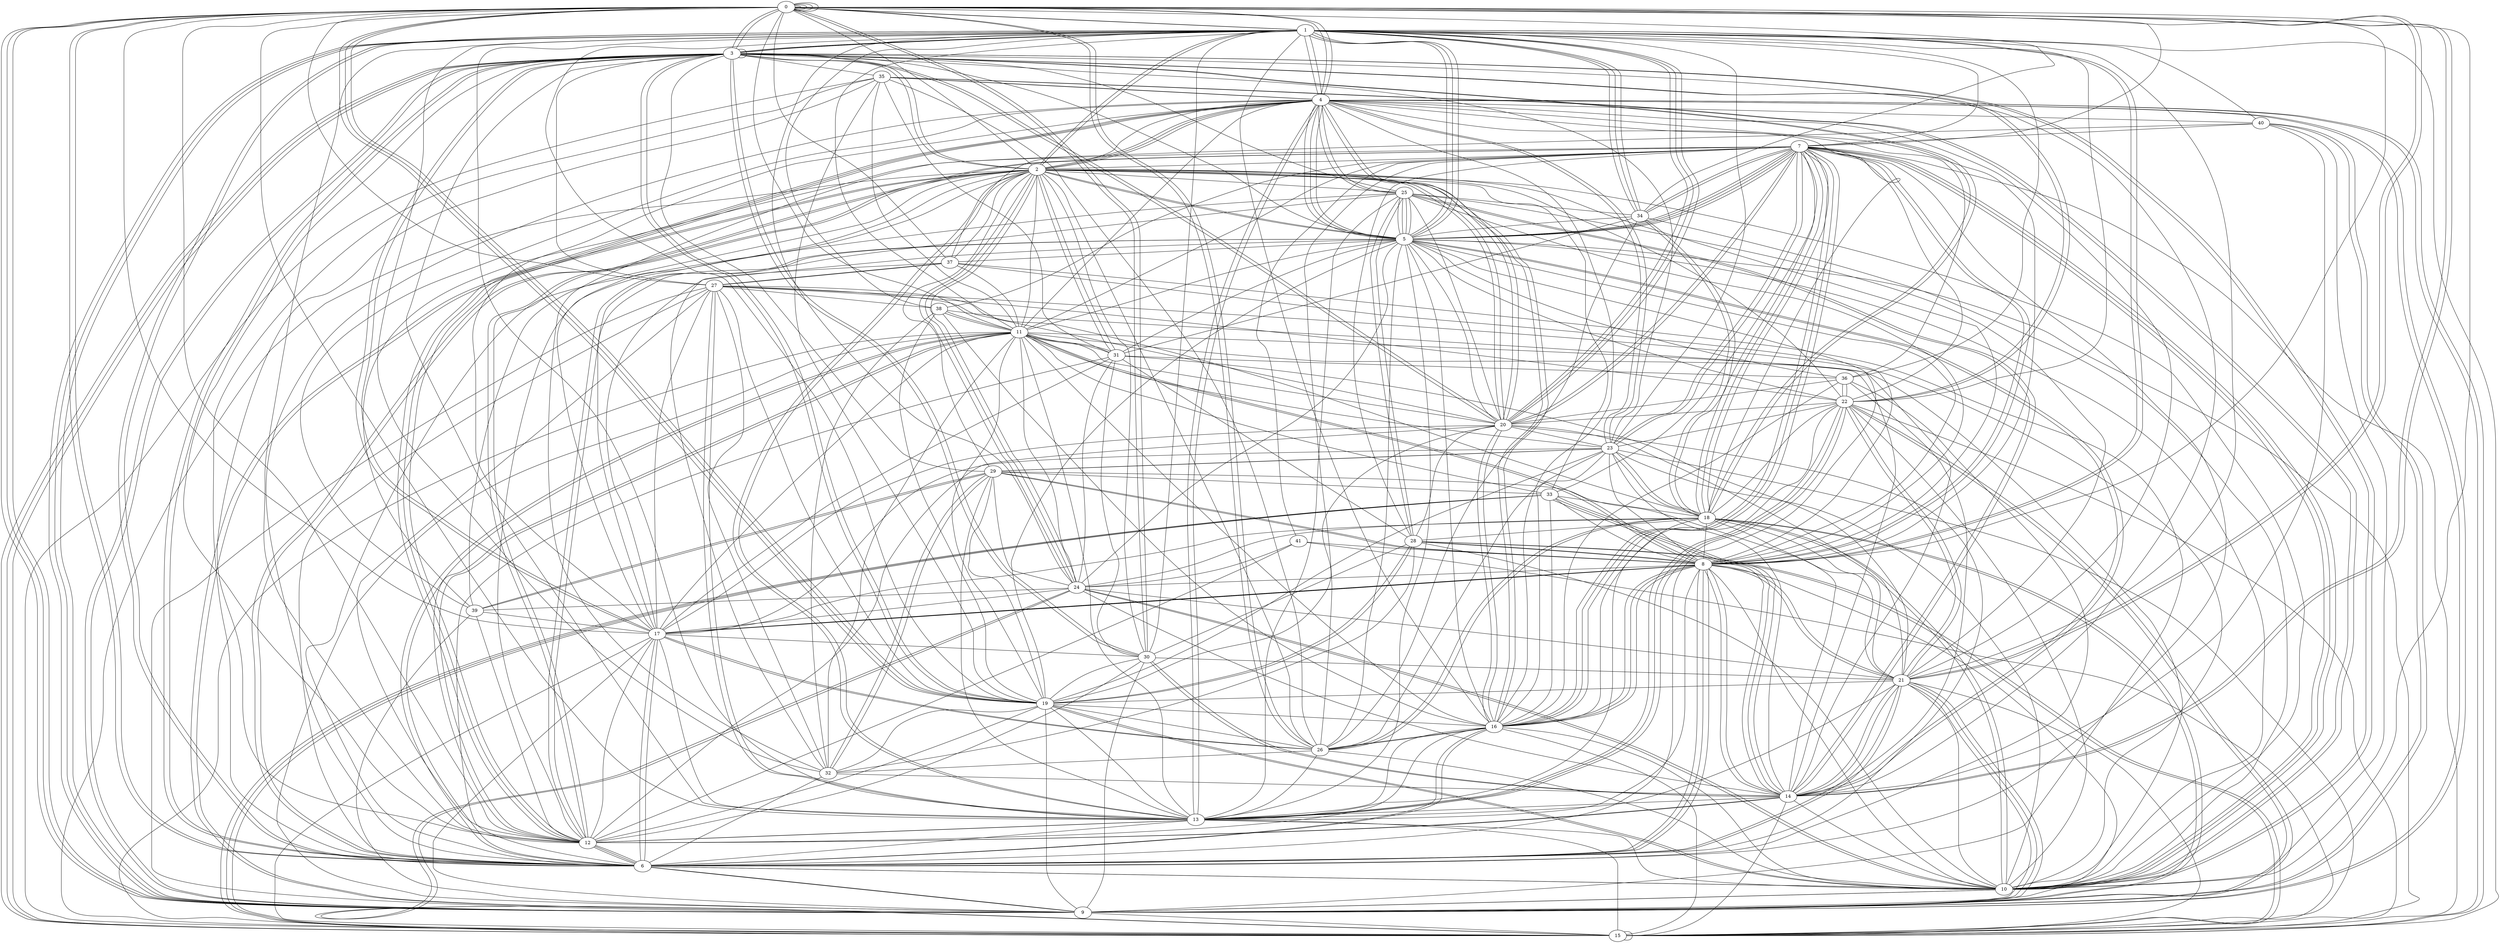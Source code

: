 graph G {
0;
1;
2;
3;
4;
5;
6;
7;
8;
9;
10;
11;
12;
13;
14;
15;
16;
17;
18;
19;
20;
21;
22;
23;
24;
25;
26;
27;
28;
29;
30;
31;
32;
33;
34;
35;
36;
37;
38;
39;
40;
41;
19--29 ;
1--15 ;
27--13 ;
19--27 ;
8--29 ;
36--22 ;
11--10 ;
9--0 ;
18--7 ;
12--30 ;
15--21 ;
16--7 ;
20--2 ;
22--27 ;
39--17 ;
25--4 ;
11--5 ;
14--30 ;
21--22 ;
40--32 ;
7--18 ;
32--14 ;
9--11 ;
21--22 ;
27--20 ;
38--19 ;
23--22 ;
5--16 ;
1--30 ;
7--34 ;
3--17 ;
18--8 ;
26--2 ;
1--11 ;
11--14 ;
26--0 ;
19--28 ;
22--3 ;
31--2 ;
6--8 ;
25--3 ;
17--4 ;
39--9 ;
0--37 ;
3--35 ;
27--0 ;
17--13 ;
23--8 ;
24--31 ;
28--19 ;
14--33 ;
16--4 ;
5--1 ;
17--27 ;
3--15 ;
18--13 ;
1--8 ;
29--33 ;
6--17 ;
3--19 ;
15--17 ;
15--33 ;
13--12 ;
17--31 ;
31--2 ;
19--11 ;
3--14 ;
6--20 ;
35--4 ;
34--5 ;
4--12 ;
9--6 ;
9--37 ;
16--38 ;
0--3 ;
5--6 ;
1--34 ;
8--14 ;
13--29 ;
3--19 ;
38--11 ;
8--4 ;
7--8 ;
18--10 ;
40--9 ;
41--8 ;
30--19 ;
6--8 ;
20--23 ;
27--38 ;
10--3 ;
32--38 ;
7--18 ;
12--7 ;
14--5 ;
28--8 ;
15--23 ;
12--17 ;
3--30 ;
13--22 ;
22--20 ;
14--23 ;
28--8 ;
4--21 ;
24--1 ;
3--9 ;
0--12 ;
36--16 ;
11--4 ;
36--22 ;
18--4 ;
18--34 ;
11--12 ;
8--17 ;
4--13 ;
26--13 ;
22--7 ;
33--18 ;
8--37 ;
5--7 ;
38--14 ;
2--0 ;
5--4 ;
15--24 ;
10--26 ;
33--14 ;
4--40 ;
5--25 ;
13--2 ;
17--0 ;
6--27 ;
41--15 ;
5--15 ;
23--18 ;
21--8 ;
3--2 ;
30--28 ;
16--20 ;
6--32 ;
20--21 ;
39--12 ;
20--1 ;
1--20 ;
14--12 ;
30--0 ;
23--26 ;
13--6 ;
13--3 ;
19--1 ;
32--28 ;
0--19 ;
12--11 ;
1--3 ;
21--0 ;
9--0 ;
4--2 ;
25--34 ;
14--36 ;
1--3 ;
35--26 ;
15--15 ;
18--34 ;
16--2 ;
26--18 ;
9--6 ;
25--28 ;
4--2 ;
23--16 ;
14--25 ;
3--3 ;
12--2 ;
5--20 ;
14--0 ;
25--14 ;
18--3 ;
10--19 ;
18--23 ;
10--2 ;
31--36 ;
12--4 ;
15--14 ;
1--8 ;
10--6 ;
8--16 ;
11--8 ;
30--2 ;
2--13 ;
11--31 ;
23--10 ;
19--16 ;
39--4 ;
9--21 ;
0--19 ;
24--15 ;
4--23 ;
26--32 ;
3--18 ;
3--20 ;
12--14 ;
29--2 ;
7--41 ;
12--20 ;
35--4 ;
3--12 ;
15--16 ;
23--11 ;
6--16 ;
3--5 ;
37--4 ;
37--2 ;
28--10 ;
3--15 ;
1--40 ;
6--21 ;
8--29 ;
11--2 ;
6--2 ;
2--24 ;
7--26 ;
8--33 ;
31--11 ;
22--5 ;
7--23 ;
26--19 ;
6--16 ;
24--18 ;
28--31 ;
8--10 ;
11--24 ;
7--5 ;
8--0 ;
39--29 ;
22--10 ;
21--24 ;
11--15 ;
4--5 ;
17--30 ;
26--17 ;
4--9 ;
5--12 ;
2--9 ;
29--23 ;
35--11 ;
20--1 ;
23--29 ;
4--1 ;
9--3 ;
35--10 ;
23--19 ;
9--0 ;
32--19 ;
24--2 ;
40--14 ;
9--1 ;
21--18 ;
16--20 ;
22--9 ;
15--33 ;
12--6 ;
30--21 ;
18--28 ;
7--8 ;
17--26 ;
27--13 ;
18--17 ;
11--37 ;
3--1 ;
13--10 ;
13--19 ;
9--17 ;
3--6 ;
7--15 ;
2--1 ;
40--10 ;
20--36 ;
24--14 ;
39--29 ;
11--38 ;
9--19 ;
4--1 ;
28--20 ;
7--20 ;
16--33 ;
17--20 ;
3--2 ;
6--11 ;
8--14 ;
5--7 ;
28--25 ;
9--21 ;
31--21 ;
35--12 ;
4--20 ;
10--35 ;
7--20 ;
6--25 ;
16--10 ;
23--7 ;
0--0 ;
37--27 ;
33--11 ;
9--27 ;
0--0 ;
25--13 ;
11--8 ;
12--6 ;
5--10 ;
10--21 ;
20--19 ;
40--9 ;
3--23 ;
5--8 ;
27--12 ;
1--7 ;
8--17 ;
10--14 ;
3--27 ;
15--13 ;
15--3 ;
36--6 ;
4--23 ;
17--37 ;
6--2 ;
33--2 ;
24--2 ;
22--18 ;
3--29 ;
19--12 ;
21--14 ;
26--18 ;
6--21 ;
4--5 ;
17--11 ;
10--0 ;
9--18 ;
8--21 ;
9--10 ;
3--20 ;
0--1 ;
5--37 ;
22--15 ;
0--1 ;
24--39 ;
20--4 ;
20--25 ;
2--5 ;
25--8 ;
6--7 ;
5--32 ;
10--7 ;
17--3 ;
9--15 ;
40--7 ;
22--1 ;
8--17 ;
27--18 ;
1--34 ;
7--38 ;
24--29 ;
16--13 ;
1--9 ;
4--9 ;
9--22 ;
9--1 ;
11--13 ;
10--9 ;
2--17 ;
0--26 ;
6--11 ;
1--5 ;
14--13 ;
2--1 ;
9--8 ;
35--6 ;
0--4 ;
14--33 ;
0--6 ;
15--35 ;
5--13 ;
0--0 ;
2--25 ;
5--26 ;
17--6 ;
16--26 ;
23--1 ;
31--35 ;
7--10 ;
15--2 ;
31--6 ;
10--18 ;
14--5 ;
28--15 ;
0--6 ;
12--13 ;
12--7 ;
16--7 ;
16--2 ;
32--11 ;
39--2 ;
7--5 ;
20--11 ;
31--34 ;
1--5 ;
6--1 ;
1--36 ;
6--4 ;
16--7 ;
5--25 ;
9--2 ;
8--13 ;
21--1 ;
4--12 ;
25--17 ;
2--4 ;
12--1 ;
16--26 ;
9--30 ;
0--0 ;
13--0 ;
26--34 ;
6--1 ;
5--31 ;
16--11 ;
21--14 ;
25--5 ;
6--10 ;
13--21 ;
10--19 ;
8--2 ;
18--9 ;
41--12 ;
5--36 ;
34--1 ;
8--16 ;
0--4 ;
36--4 ;
10--3 ;
6--3 ;
7--28 ;
22--16 ;
21--0 ;
14--0 ;
21--19 ;
1--38 ;
34--0 ;
28--15 ;
10--7 ;
12--16 ;
15--4 ;
24--10 ;
35--19 ;
27--10 ;
5--12 ;
20--2 ;
3--30 ;
17--23 ;
4--15 ;
22--3 ;
17--24 ;
31--30 ;
16--8 ;
4--13 ;
1--32 ;
21--9 ;
4--25 ;
18--14 ;
6--12 ;
37--27 ;
41--24 ;
5--2 ;
13--1 ;
29--21 ;
39--7 ;
22--13 ;
15--33 ;
19--0 ;
13--22 ;
16--1 ;
11--7 ;
30--0 ;
2--22 ;
5--24 ;
7--2 ;
5--19 ;
0--11 ;
32--29 ;
27--32 ;
0--7 ;
25--21 ;
8--6 ;
30--14 ;
7--33 ;
10--34 ;
8--24 ;
25--5 ;
0--3 ;
24--10 ;
32--29 ;
34--7 ;
}
